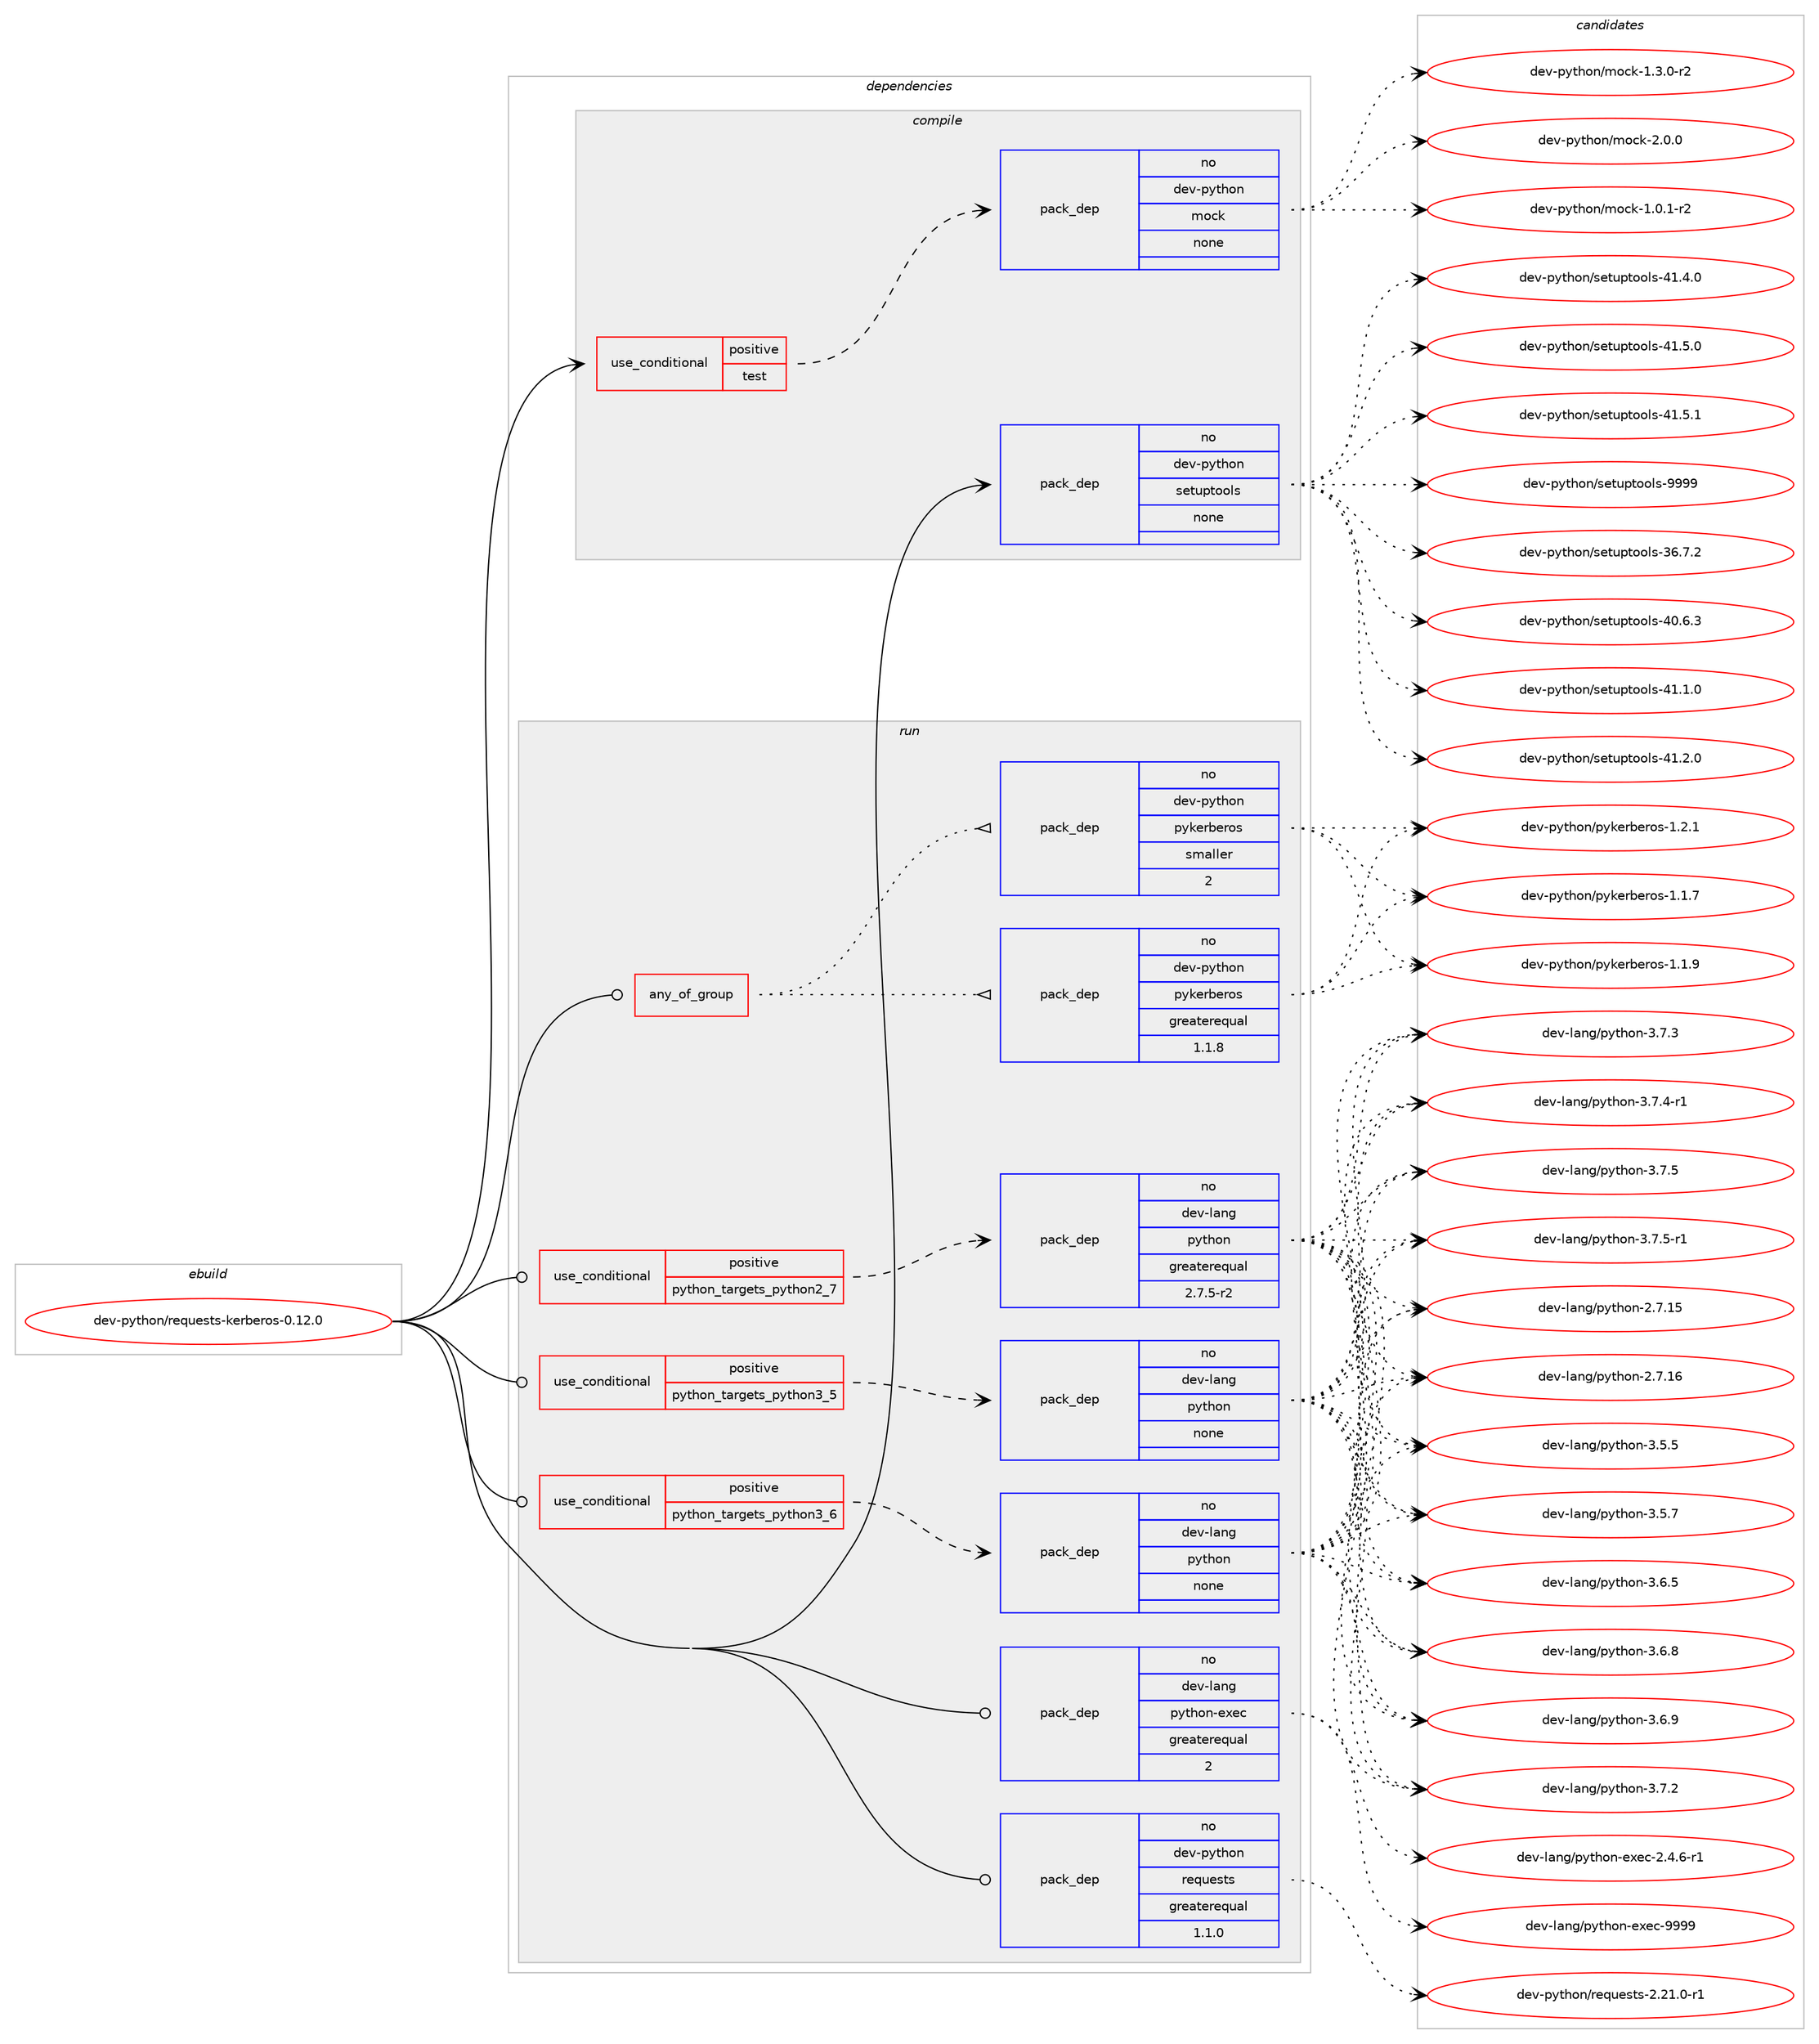 digraph prolog {

# *************
# Graph options
# *************

newrank=true;
concentrate=true;
compound=true;
graph [rankdir=LR,fontname=Helvetica,fontsize=10,ranksep=1.5];#, ranksep=2.5, nodesep=0.2];
edge  [arrowhead=vee];
node  [fontname=Helvetica,fontsize=10];

# **********
# The ebuild
# **********

subgraph cluster_leftcol {
color=gray;
rank=same;
label=<<i>ebuild</i>>;
id [label="dev-python/requests-kerberos-0.12.0", color=red, width=4, href="../dev-python/requests-kerberos-0.12.0.svg"];
}

# ****************
# The dependencies
# ****************

subgraph cluster_midcol {
color=gray;
label=<<i>dependencies</i>>;
subgraph cluster_compile {
fillcolor="#eeeeee";
style=filled;
label=<<i>compile</i>>;
subgraph cond148610 {
dependency635101 [label=<<TABLE BORDER="0" CELLBORDER="1" CELLSPACING="0" CELLPADDING="4"><TR><TD ROWSPAN="3" CELLPADDING="10">use_conditional</TD></TR><TR><TD>positive</TD></TR><TR><TD>test</TD></TR></TABLE>>, shape=none, color=red];
subgraph pack474611 {
dependency635102 [label=<<TABLE BORDER="0" CELLBORDER="1" CELLSPACING="0" CELLPADDING="4" WIDTH="220"><TR><TD ROWSPAN="6" CELLPADDING="30">pack_dep</TD></TR><TR><TD WIDTH="110">no</TD></TR><TR><TD>dev-python</TD></TR><TR><TD>mock</TD></TR><TR><TD>none</TD></TR><TR><TD></TD></TR></TABLE>>, shape=none, color=blue];
}
dependency635101:e -> dependency635102:w [weight=20,style="dashed",arrowhead="vee"];
}
id:e -> dependency635101:w [weight=20,style="solid",arrowhead="vee"];
subgraph pack474612 {
dependency635103 [label=<<TABLE BORDER="0" CELLBORDER="1" CELLSPACING="0" CELLPADDING="4" WIDTH="220"><TR><TD ROWSPAN="6" CELLPADDING="30">pack_dep</TD></TR><TR><TD WIDTH="110">no</TD></TR><TR><TD>dev-python</TD></TR><TR><TD>setuptools</TD></TR><TR><TD>none</TD></TR><TR><TD></TD></TR></TABLE>>, shape=none, color=blue];
}
id:e -> dependency635103:w [weight=20,style="solid",arrowhead="vee"];
}
subgraph cluster_compileandrun {
fillcolor="#eeeeee";
style=filled;
label=<<i>compile and run</i>>;
}
subgraph cluster_run {
fillcolor="#eeeeee";
style=filled;
label=<<i>run</i>>;
subgraph any11503 {
dependency635104 [label=<<TABLE BORDER="0" CELLBORDER="1" CELLSPACING="0" CELLPADDING="4"><TR><TD CELLPADDING="10">any_of_group</TD></TR></TABLE>>, shape=none, color=red];subgraph pack474613 {
dependency635105 [label=<<TABLE BORDER="0" CELLBORDER="1" CELLSPACING="0" CELLPADDING="4" WIDTH="220"><TR><TD ROWSPAN="6" CELLPADDING="30">pack_dep</TD></TR><TR><TD WIDTH="110">no</TD></TR><TR><TD>dev-python</TD></TR><TR><TD>pykerberos</TD></TR><TR><TD>greaterequal</TD></TR><TR><TD>1.1.8</TD></TR></TABLE>>, shape=none, color=blue];
}
dependency635104:e -> dependency635105:w [weight=20,style="dotted",arrowhead="oinv"];
subgraph pack474614 {
dependency635106 [label=<<TABLE BORDER="0" CELLBORDER="1" CELLSPACING="0" CELLPADDING="4" WIDTH="220"><TR><TD ROWSPAN="6" CELLPADDING="30">pack_dep</TD></TR><TR><TD WIDTH="110">no</TD></TR><TR><TD>dev-python</TD></TR><TR><TD>pykerberos</TD></TR><TR><TD>smaller</TD></TR><TR><TD>2</TD></TR></TABLE>>, shape=none, color=blue];
}
dependency635104:e -> dependency635106:w [weight=20,style="dotted",arrowhead="oinv"];
}
id:e -> dependency635104:w [weight=20,style="solid",arrowhead="odot"];
subgraph cond148611 {
dependency635107 [label=<<TABLE BORDER="0" CELLBORDER="1" CELLSPACING="0" CELLPADDING="4"><TR><TD ROWSPAN="3" CELLPADDING="10">use_conditional</TD></TR><TR><TD>positive</TD></TR><TR><TD>python_targets_python2_7</TD></TR></TABLE>>, shape=none, color=red];
subgraph pack474615 {
dependency635108 [label=<<TABLE BORDER="0" CELLBORDER="1" CELLSPACING="0" CELLPADDING="4" WIDTH="220"><TR><TD ROWSPAN="6" CELLPADDING="30">pack_dep</TD></TR><TR><TD WIDTH="110">no</TD></TR><TR><TD>dev-lang</TD></TR><TR><TD>python</TD></TR><TR><TD>greaterequal</TD></TR><TR><TD>2.7.5-r2</TD></TR></TABLE>>, shape=none, color=blue];
}
dependency635107:e -> dependency635108:w [weight=20,style="dashed",arrowhead="vee"];
}
id:e -> dependency635107:w [weight=20,style="solid",arrowhead="odot"];
subgraph cond148612 {
dependency635109 [label=<<TABLE BORDER="0" CELLBORDER="1" CELLSPACING="0" CELLPADDING="4"><TR><TD ROWSPAN="3" CELLPADDING="10">use_conditional</TD></TR><TR><TD>positive</TD></TR><TR><TD>python_targets_python3_5</TD></TR></TABLE>>, shape=none, color=red];
subgraph pack474616 {
dependency635110 [label=<<TABLE BORDER="0" CELLBORDER="1" CELLSPACING="0" CELLPADDING="4" WIDTH="220"><TR><TD ROWSPAN="6" CELLPADDING="30">pack_dep</TD></TR><TR><TD WIDTH="110">no</TD></TR><TR><TD>dev-lang</TD></TR><TR><TD>python</TD></TR><TR><TD>none</TD></TR><TR><TD></TD></TR></TABLE>>, shape=none, color=blue];
}
dependency635109:e -> dependency635110:w [weight=20,style="dashed",arrowhead="vee"];
}
id:e -> dependency635109:w [weight=20,style="solid",arrowhead="odot"];
subgraph cond148613 {
dependency635111 [label=<<TABLE BORDER="0" CELLBORDER="1" CELLSPACING="0" CELLPADDING="4"><TR><TD ROWSPAN="3" CELLPADDING="10">use_conditional</TD></TR><TR><TD>positive</TD></TR><TR><TD>python_targets_python3_6</TD></TR></TABLE>>, shape=none, color=red];
subgraph pack474617 {
dependency635112 [label=<<TABLE BORDER="0" CELLBORDER="1" CELLSPACING="0" CELLPADDING="4" WIDTH="220"><TR><TD ROWSPAN="6" CELLPADDING="30">pack_dep</TD></TR><TR><TD WIDTH="110">no</TD></TR><TR><TD>dev-lang</TD></TR><TR><TD>python</TD></TR><TR><TD>none</TD></TR><TR><TD></TD></TR></TABLE>>, shape=none, color=blue];
}
dependency635111:e -> dependency635112:w [weight=20,style="dashed",arrowhead="vee"];
}
id:e -> dependency635111:w [weight=20,style="solid",arrowhead="odot"];
subgraph pack474618 {
dependency635113 [label=<<TABLE BORDER="0" CELLBORDER="1" CELLSPACING="0" CELLPADDING="4" WIDTH="220"><TR><TD ROWSPAN="6" CELLPADDING="30">pack_dep</TD></TR><TR><TD WIDTH="110">no</TD></TR><TR><TD>dev-lang</TD></TR><TR><TD>python-exec</TD></TR><TR><TD>greaterequal</TD></TR><TR><TD>2</TD></TR></TABLE>>, shape=none, color=blue];
}
id:e -> dependency635113:w [weight=20,style="solid",arrowhead="odot"];
subgraph pack474619 {
dependency635114 [label=<<TABLE BORDER="0" CELLBORDER="1" CELLSPACING="0" CELLPADDING="4" WIDTH="220"><TR><TD ROWSPAN="6" CELLPADDING="30">pack_dep</TD></TR><TR><TD WIDTH="110">no</TD></TR><TR><TD>dev-python</TD></TR><TR><TD>requests</TD></TR><TR><TD>greaterequal</TD></TR><TR><TD>1.1.0</TD></TR></TABLE>>, shape=none, color=blue];
}
id:e -> dependency635114:w [weight=20,style="solid",arrowhead="odot"];
}
}

# **************
# The candidates
# **************

subgraph cluster_choices {
rank=same;
color=gray;
label=<<i>candidates</i>>;

subgraph choice474611 {
color=black;
nodesep=1;
choice1001011184511212111610411111047109111991074549464846494511450 [label="dev-python/mock-1.0.1-r2", color=red, width=4,href="../dev-python/mock-1.0.1-r2.svg"];
choice1001011184511212111610411111047109111991074549465146484511450 [label="dev-python/mock-1.3.0-r2", color=red, width=4,href="../dev-python/mock-1.3.0-r2.svg"];
choice100101118451121211161041111104710911199107455046484648 [label="dev-python/mock-2.0.0", color=red, width=4,href="../dev-python/mock-2.0.0.svg"];
dependency635102:e -> choice1001011184511212111610411111047109111991074549464846494511450:w [style=dotted,weight="100"];
dependency635102:e -> choice1001011184511212111610411111047109111991074549465146484511450:w [style=dotted,weight="100"];
dependency635102:e -> choice100101118451121211161041111104710911199107455046484648:w [style=dotted,weight="100"];
}
subgraph choice474612 {
color=black;
nodesep=1;
choice100101118451121211161041111104711510111611711211611111110811545515446554650 [label="dev-python/setuptools-36.7.2", color=red, width=4,href="../dev-python/setuptools-36.7.2.svg"];
choice100101118451121211161041111104711510111611711211611111110811545524846544651 [label="dev-python/setuptools-40.6.3", color=red, width=4,href="../dev-python/setuptools-40.6.3.svg"];
choice100101118451121211161041111104711510111611711211611111110811545524946494648 [label="dev-python/setuptools-41.1.0", color=red, width=4,href="../dev-python/setuptools-41.1.0.svg"];
choice100101118451121211161041111104711510111611711211611111110811545524946504648 [label="dev-python/setuptools-41.2.0", color=red, width=4,href="../dev-python/setuptools-41.2.0.svg"];
choice100101118451121211161041111104711510111611711211611111110811545524946524648 [label="dev-python/setuptools-41.4.0", color=red, width=4,href="../dev-python/setuptools-41.4.0.svg"];
choice100101118451121211161041111104711510111611711211611111110811545524946534648 [label="dev-python/setuptools-41.5.0", color=red, width=4,href="../dev-python/setuptools-41.5.0.svg"];
choice100101118451121211161041111104711510111611711211611111110811545524946534649 [label="dev-python/setuptools-41.5.1", color=red, width=4,href="../dev-python/setuptools-41.5.1.svg"];
choice10010111845112121116104111110471151011161171121161111111081154557575757 [label="dev-python/setuptools-9999", color=red, width=4,href="../dev-python/setuptools-9999.svg"];
dependency635103:e -> choice100101118451121211161041111104711510111611711211611111110811545515446554650:w [style=dotted,weight="100"];
dependency635103:e -> choice100101118451121211161041111104711510111611711211611111110811545524846544651:w [style=dotted,weight="100"];
dependency635103:e -> choice100101118451121211161041111104711510111611711211611111110811545524946494648:w [style=dotted,weight="100"];
dependency635103:e -> choice100101118451121211161041111104711510111611711211611111110811545524946504648:w [style=dotted,weight="100"];
dependency635103:e -> choice100101118451121211161041111104711510111611711211611111110811545524946524648:w [style=dotted,weight="100"];
dependency635103:e -> choice100101118451121211161041111104711510111611711211611111110811545524946534648:w [style=dotted,weight="100"];
dependency635103:e -> choice100101118451121211161041111104711510111611711211611111110811545524946534649:w [style=dotted,weight="100"];
dependency635103:e -> choice10010111845112121116104111110471151011161171121161111111081154557575757:w [style=dotted,weight="100"];
}
subgraph choice474613 {
color=black;
nodesep=1;
choice100101118451121211161041111104711212110710111498101114111115454946494655 [label="dev-python/pykerberos-1.1.7", color=red, width=4,href="../dev-python/pykerberos-1.1.7.svg"];
choice100101118451121211161041111104711212110710111498101114111115454946494657 [label="dev-python/pykerberos-1.1.9", color=red, width=4,href="../dev-python/pykerberos-1.1.9.svg"];
choice100101118451121211161041111104711212110710111498101114111115454946504649 [label="dev-python/pykerberos-1.2.1", color=red, width=4,href="../dev-python/pykerberos-1.2.1.svg"];
dependency635105:e -> choice100101118451121211161041111104711212110710111498101114111115454946494655:w [style=dotted,weight="100"];
dependency635105:e -> choice100101118451121211161041111104711212110710111498101114111115454946494657:w [style=dotted,weight="100"];
dependency635105:e -> choice100101118451121211161041111104711212110710111498101114111115454946504649:w [style=dotted,weight="100"];
}
subgraph choice474614 {
color=black;
nodesep=1;
choice100101118451121211161041111104711212110710111498101114111115454946494655 [label="dev-python/pykerberos-1.1.7", color=red, width=4,href="../dev-python/pykerberos-1.1.7.svg"];
choice100101118451121211161041111104711212110710111498101114111115454946494657 [label="dev-python/pykerberos-1.1.9", color=red, width=4,href="../dev-python/pykerberos-1.1.9.svg"];
choice100101118451121211161041111104711212110710111498101114111115454946504649 [label="dev-python/pykerberos-1.2.1", color=red, width=4,href="../dev-python/pykerberos-1.2.1.svg"];
dependency635106:e -> choice100101118451121211161041111104711212110710111498101114111115454946494655:w [style=dotted,weight="100"];
dependency635106:e -> choice100101118451121211161041111104711212110710111498101114111115454946494657:w [style=dotted,weight="100"];
dependency635106:e -> choice100101118451121211161041111104711212110710111498101114111115454946504649:w [style=dotted,weight="100"];
}
subgraph choice474615 {
color=black;
nodesep=1;
choice10010111845108971101034711212111610411111045504655464953 [label="dev-lang/python-2.7.15", color=red, width=4,href="../dev-lang/python-2.7.15.svg"];
choice10010111845108971101034711212111610411111045504655464954 [label="dev-lang/python-2.7.16", color=red, width=4,href="../dev-lang/python-2.7.16.svg"];
choice100101118451089711010347112121116104111110455146534653 [label="dev-lang/python-3.5.5", color=red, width=4,href="../dev-lang/python-3.5.5.svg"];
choice100101118451089711010347112121116104111110455146534655 [label="dev-lang/python-3.5.7", color=red, width=4,href="../dev-lang/python-3.5.7.svg"];
choice100101118451089711010347112121116104111110455146544653 [label="dev-lang/python-3.6.5", color=red, width=4,href="../dev-lang/python-3.6.5.svg"];
choice100101118451089711010347112121116104111110455146544656 [label="dev-lang/python-3.6.8", color=red, width=4,href="../dev-lang/python-3.6.8.svg"];
choice100101118451089711010347112121116104111110455146544657 [label="dev-lang/python-3.6.9", color=red, width=4,href="../dev-lang/python-3.6.9.svg"];
choice100101118451089711010347112121116104111110455146554650 [label="dev-lang/python-3.7.2", color=red, width=4,href="../dev-lang/python-3.7.2.svg"];
choice100101118451089711010347112121116104111110455146554651 [label="dev-lang/python-3.7.3", color=red, width=4,href="../dev-lang/python-3.7.3.svg"];
choice1001011184510897110103471121211161041111104551465546524511449 [label="dev-lang/python-3.7.4-r1", color=red, width=4,href="../dev-lang/python-3.7.4-r1.svg"];
choice100101118451089711010347112121116104111110455146554653 [label="dev-lang/python-3.7.5", color=red, width=4,href="../dev-lang/python-3.7.5.svg"];
choice1001011184510897110103471121211161041111104551465546534511449 [label="dev-lang/python-3.7.5-r1", color=red, width=4,href="../dev-lang/python-3.7.5-r1.svg"];
dependency635108:e -> choice10010111845108971101034711212111610411111045504655464953:w [style=dotted,weight="100"];
dependency635108:e -> choice10010111845108971101034711212111610411111045504655464954:w [style=dotted,weight="100"];
dependency635108:e -> choice100101118451089711010347112121116104111110455146534653:w [style=dotted,weight="100"];
dependency635108:e -> choice100101118451089711010347112121116104111110455146534655:w [style=dotted,weight="100"];
dependency635108:e -> choice100101118451089711010347112121116104111110455146544653:w [style=dotted,weight="100"];
dependency635108:e -> choice100101118451089711010347112121116104111110455146544656:w [style=dotted,weight="100"];
dependency635108:e -> choice100101118451089711010347112121116104111110455146544657:w [style=dotted,weight="100"];
dependency635108:e -> choice100101118451089711010347112121116104111110455146554650:w [style=dotted,weight="100"];
dependency635108:e -> choice100101118451089711010347112121116104111110455146554651:w [style=dotted,weight="100"];
dependency635108:e -> choice1001011184510897110103471121211161041111104551465546524511449:w [style=dotted,weight="100"];
dependency635108:e -> choice100101118451089711010347112121116104111110455146554653:w [style=dotted,weight="100"];
dependency635108:e -> choice1001011184510897110103471121211161041111104551465546534511449:w [style=dotted,weight="100"];
}
subgraph choice474616 {
color=black;
nodesep=1;
choice10010111845108971101034711212111610411111045504655464953 [label="dev-lang/python-2.7.15", color=red, width=4,href="../dev-lang/python-2.7.15.svg"];
choice10010111845108971101034711212111610411111045504655464954 [label="dev-lang/python-2.7.16", color=red, width=4,href="../dev-lang/python-2.7.16.svg"];
choice100101118451089711010347112121116104111110455146534653 [label="dev-lang/python-3.5.5", color=red, width=4,href="../dev-lang/python-3.5.5.svg"];
choice100101118451089711010347112121116104111110455146534655 [label="dev-lang/python-3.5.7", color=red, width=4,href="../dev-lang/python-3.5.7.svg"];
choice100101118451089711010347112121116104111110455146544653 [label="dev-lang/python-3.6.5", color=red, width=4,href="../dev-lang/python-3.6.5.svg"];
choice100101118451089711010347112121116104111110455146544656 [label="dev-lang/python-3.6.8", color=red, width=4,href="../dev-lang/python-3.6.8.svg"];
choice100101118451089711010347112121116104111110455146544657 [label="dev-lang/python-3.6.9", color=red, width=4,href="../dev-lang/python-3.6.9.svg"];
choice100101118451089711010347112121116104111110455146554650 [label="dev-lang/python-3.7.2", color=red, width=4,href="../dev-lang/python-3.7.2.svg"];
choice100101118451089711010347112121116104111110455146554651 [label="dev-lang/python-3.7.3", color=red, width=4,href="../dev-lang/python-3.7.3.svg"];
choice1001011184510897110103471121211161041111104551465546524511449 [label="dev-lang/python-3.7.4-r1", color=red, width=4,href="../dev-lang/python-3.7.4-r1.svg"];
choice100101118451089711010347112121116104111110455146554653 [label="dev-lang/python-3.7.5", color=red, width=4,href="../dev-lang/python-3.7.5.svg"];
choice1001011184510897110103471121211161041111104551465546534511449 [label="dev-lang/python-3.7.5-r1", color=red, width=4,href="../dev-lang/python-3.7.5-r1.svg"];
dependency635110:e -> choice10010111845108971101034711212111610411111045504655464953:w [style=dotted,weight="100"];
dependency635110:e -> choice10010111845108971101034711212111610411111045504655464954:w [style=dotted,weight="100"];
dependency635110:e -> choice100101118451089711010347112121116104111110455146534653:w [style=dotted,weight="100"];
dependency635110:e -> choice100101118451089711010347112121116104111110455146534655:w [style=dotted,weight="100"];
dependency635110:e -> choice100101118451089711010347112121116104111110455146544653:w [style=dotted,weight="100"];
dependency635110:e -> choice100101118451089711010347112121116104111110455146544656:w [style=dotted,weight="100"];
dependency635110:e -> choice100101118451089711010347112121116104111110455146544657:w [style=dotted,weight="100"];
dependency635110:e -> choice100101118451089711010347112121116104111110455146554650:w [style=dotted,weight="100"];
dependency635110:e -> choice100101118451089711010347112121116104111110455146554651:w [style=dotted,weight="100"];
dependency635110:e -> choice1001011184510897110103471121211161041111104551465546524511449:w [style=dotted,weight="100"];
dependency635110:e -> choice100101118451089711010347112121116104111110455146554653:w [style=dotted,weight="100"];
dependency635110:e -> choice1001011184510897110103471121211161041111104551465546534511449:w [style=dotted,weight="100"];
}
subgraph choice474617 {
color=black;
nodesep=1;
choice10010111845108971101034711212111610411111045504655464953 [label="dev-lang/python-2.7.15", color=red, width=4,href="../dev-lang/python-2.7.15.svg"];
choice10010111845108971101034711212111610411111045504655464954 [label="dev-lang/python-2.7.16", color=red, width=4,href="../dev-lang/python-2.7.16.svg"];
choice100101118451089711010347112121116104111110455146534653 [label="dev-lang/python-3.5.5", color=red, width=4,href="../dev-lang/python-3.5.5.svg"];
choice100101118451089711010347112121116104111110455146534655 [label="dev-lang/python-3.5.7", color=red, width=4,href="../dev-lang/python-3.5.7.svg"];
choice100101118451089711010347112121116104111110455146544653 [label="dev-lang/python-3.6.5", color=red, width=4,href="../dev-lang/python-3.6.5.svg"];
choice100101118451089711010347112121116104111110455146544656 [label="dev-lang/python-3.6.8", color=red, width=4,href="../dev-lang/python-3.6.8.svg"];
choice100101118451089711010347112121116104111110455146544657 [label="dev-lang/python-3.6.9", color=red, width=4,href="../dev-lang/python-3.6.9.svg"];
choice100101118451089711010347112121116104111110455146554650 [label="dev-lang/python-3.7.2", color=red, width=4,href="../dev-lang/python-3.7.2.svg"];
choice100101118451089711010347112121116104111110455146554651 [label="dev-lang/python-3.7.3", color=red, width=4,href="../dev-lang/python-3.7.3.svg"];
choice1001011184510897110103471121211161041111104551465546524511449 [label="dev-lang/python-3.7.4-r1", color=red, width=4,href="../dev-lang/python-3.7.4-r1.svg"];
choice100101118451089711010347112121116104111110455146554653 [label="dev-lang/python-3.7.5", color=red, width=4,href="../dev-lang/python-3.7.5.svg"];
choice1001011184510897110103471121211161041111104551465546534511449 [label="dev-lang/python-3.7.5-r1", color=red, width=4,href="../dev-lang/python-3.7.5-r1.svg"];
dependency635112:e -> choice10010111845108971101034711212111610411111045504655464953:w [style=dotted,weight="100"];
dependency635112:e -> choice10010111845108971101034711212111610411111045504655464954:w [style=dotted,weight="100"];
dependency635112:e -> choice100101118451089711010347112121116104111110455146534653:w [style=dotted,weight="100"];
dependency635112:e -> choice100101118451089711010347112121116104111110455146534655:w [style=dotted,weight="100"];
dependency635112:e -> choice100101118451089711010347112121116104111110455146544653:w [style=dotted,weight="100"];
dependency635112:e -> choice100101118451089711010347112121116104111110455146544656:w [style=dotted,weight="100"];
dependency635112:e -> choice100101118451089711010347112121116104111110455146544657:w [style=dotted,weight="100"];
dependency635112:e -> choice100101118451089711010347112121116104111110455146554650:w [style=dotted,weight="100"];
dependency635112:e -> choice100101118451089711010347112121116104111110455146554651:w [style=dotted,weight="100"];
dependency635112:e -> choice1001011184510897110103471121211161041111104551465546524511449:w [style=dotted,weight="100"];
dependency635112:e -> choice100101118451089711010347112121116104111110455146554653:w [style=dotted,weight="100"];
dependency635112:e -> choice1001011184510897110103471121211161041111104551465546534511449:w [style=dotted,weight="100"];
}
subgraph choice474618 {
color=black;
nodesep=1;
choice10010111845108971101034711212111610411111045101120101994550465246544511449 [label="dev-lang/python-exec-2.4.6-r1", color=red, width=4,href="../dev-lang/python-exec-2.4.6-r1.svg"];
choice10010111845108971101034711212111610411111045101120101994557575757 [label="dev-lang/python-exec-9999", color=red, width=4,href="../dev-lang/python-exec-9999.svg"];
dependency635113:e -> choice10010111845108971101034711212111610411111045101120101994550465246544511449:w [style=dotted,weight="100"];
dependency635113:e -> choice10010111845108971101034711212111610411111045101120101994557575757:w [style=dotted,weight="100"];
}
subgraph choice474619 {
color=black;
nodesep=1;
choice1001011184511212111610411111047114101113117101115116115455046504946484511449 [label="dev-python/requests-2.21.0-r1", color=red, width=4,href="../dev-python/requests-2.21.0-r1.svg"];
dependency635114:e -> choice1001011184511212111610411111047114101113117101115116115455046504946484511449:w [style=dotted,weight="100"];
}
}

}
